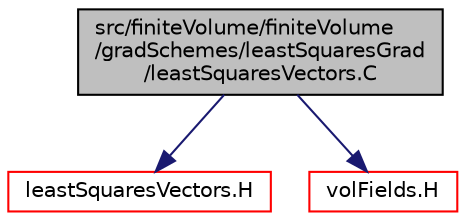 digraph "src/finiteVolume/finiteVolume/gradSchemes/leastSquaresGrad/leastSquaresVectors.C"
{
  bgcolor="transparent";
  edge [fontname="Helvetica",fontsize="10",labelfontname="Helvetica",labelfontsize="10"];
  node [fontname="Helvetica",fontsize="10",shape=record];
  Node0 [label="src/finiteVolume/finiteVolume\l/gradSchemes/leastSquaresGrad\l/leastSquaresVectors.C",height=0.2,width=0.4,color="black", fillcolor="grey75", style="filled", fontcolor="black"];
  Node0 -> Node1 [color="midnightblue",fontsize="10",style="solid",fontname="Helvetica"];
  Node1 [label="leastSquaresVectors.H",height=0.2,width=0.4,color="red",URL="$a03323.html"];
  Node0 -> Node319 [color="midnightblue",fontsize="10",style="solid",fontname="Helvetica"];
  Node319 [label="volFields.H",height=0.2,width=0.4,color="red",URL="$a02912.html"];
}
